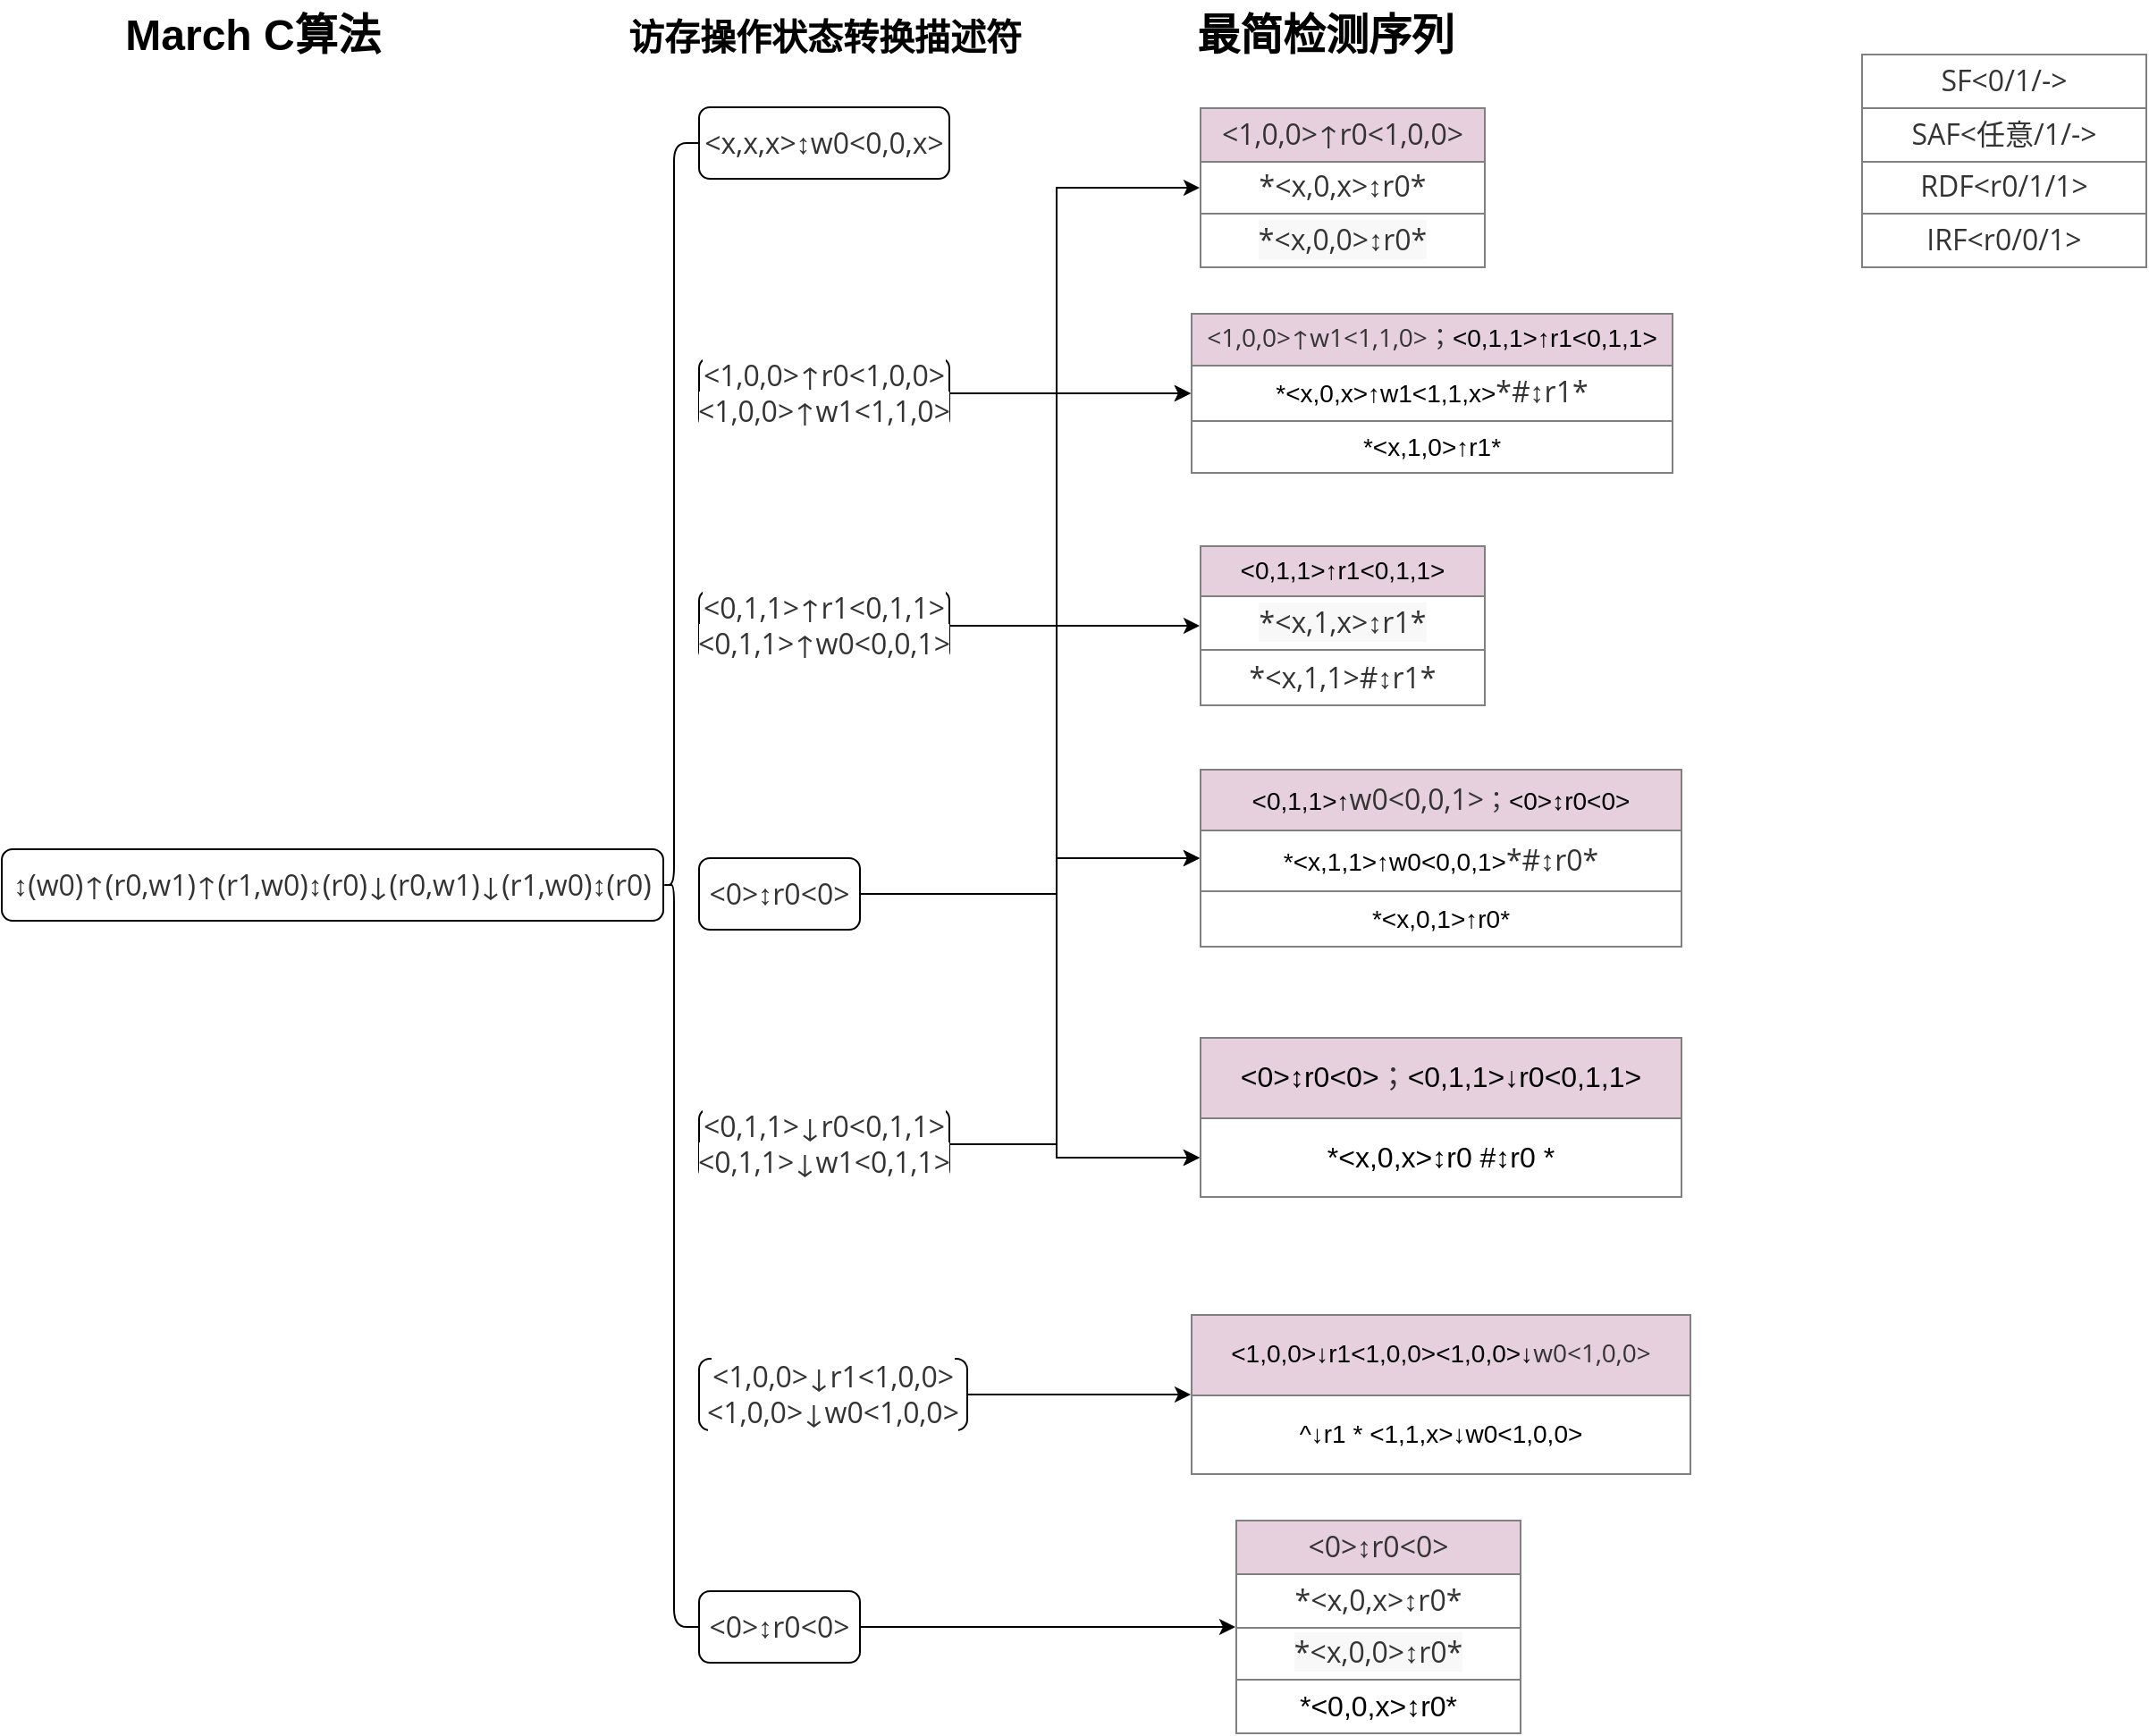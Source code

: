 <mxfile version="20.2.4" type="github">
  <diagram id="gdBC5hrIDmrJ_rc8bYnI" name="第 1 页">
    <mxGraphModel dx="1422" dy="794" grid="1" gridSize="10" guides="1" tooltips="1" connect="1" arrows="1" fold="1" page="1" pageScale="1" pageWidth="827" pageHeight="1169" math="0" shadow="0">
      <root>
        <mxCell id="0" />
        <mxCell id="1" parent="0" />
        <mxCell id="TGDUGQfe8ln71xcxTlbK-26" value="&lt;table border=&quot;1&quot; width=&quot;100%&quot; height=&quot;100%&quot; cellpadding=&quot;4&quot; style=&quot;width:100%;height:100%;border-collapse:collapse;&quot;&gt;&lt;tbody&gt;&lt;tr&gt;&lt;th style=&quot;background-color: rgb(230, 208, 222);&quot; align=&quot;center&quot;&gt;&lt;span style=&quot;color: rgb(51, 51, 51); font-family: &amp;quot;Open Sans&amp;quot;, &amp;quot;Clear Sans&amp;quot;, &amp;quot;Helvetica Neue&amp;quot;, Helvetica, Arial, sans-serif; font-size: 16px; font-weight: 400; orphans: 4; text-align: left;&quot;&gt;&amp;lt;1,0,0&amp;gt;↑r0&amp;lt;1,0,0&amp;gt;&lt;/span&gt;&lt;br&gt;&lt;/th&gt;&lt;/tr&gt;&lt;tr&gt;&lt;td align=&quot;center&quot;&gt;&lt;span style=&quot;box-sizing: border-box; color: rgb(51, 51, 51); font-family: &amp;quot;Open Sans&amp;quot;, &amp;quot;Clear Sans&amp;quot;, &amp;quot;Helvetica Neue&amp;quot;, Helvetica, Arial, sans-serif; font-size: 16px; text-align: left; background-color: rgb(255, 255, 255);&quot; class=&quot;md-expand&quot;&gt;*&lt;/span&gt;&lt;span style=&quot;box-sizing: border-box; color: rgb(51, 51, 51); font-family: &amp;quot;Open Sans&amp;quot;, &amp;quot;Clear Sans&amp;quot;, &amp;quot;Helvetica Neue&amp;quot;, Helvetica, Arial, sans-serif; font-size: 16px; text-align: left; background-color: rgb(255, 255, 255);&quot; class=&quot;md-plain md-expand&quot;&gt;&amp;lt;x,0,x&amp;gt;↕r0*&lt;/span&gt;&lt;br&gt;&lt;/td&gt;&lt;/tr&gt;&lt;tr&gt;&lt;td align=&quot;center&quot;&gt;&lt;span style=&quot;box-sizing: border-box; color: rgb(51, 51, 51); font-family: &amp;quot;Open Sans&amp;quot;, &amp;quot;Clear Sans&amp;quot;, &amp;quot;Helvetica Neue&amp;quot;, Helvetica, Arial, sans-serif; font-size: 16px; text-align: left; background-color: rgb(248, 248, 248);&quot; class=&quot;md-plain md-expand&quot;&gt;*&amp;lt;x,0,0&amp;gt;↕r0&lt;/span&gt;&lt;span style=&quot;box-sizing: border-box; color: rgb(51, 51, 51); font-family: &amp;quot;Open Sans&amp;quot;, &amp;quot;Clear Sans&amp;quot;, &amp;quot;Helvetica Neue&amp;quot;, Helvetica, Arial, sans-serif; font-size: 16px; text-align: left; background-color: rgb(248, 248, 248);&quot; class=&quot;md-expand&quot;&gt;*&lt;/span&gt;&lt;br&gt;&lt;/td&gt;&lt;/tr&gt;&lt;/tbody&gt;&lt;/table&gt;" style="text;html=1;strokeColor=none;fillColor=none;overflow=fill;rounded=1;glass=0;" vertex="1" parent="1">
          <mxGeometry x="680" y="100" width="160" height="90" as="geometry" />
        </mxCell>
        <mxCell id="TGDUGQfe8ln71xcxTlbK-32" value="&lt;table border=&quot;1&quot; width=&quot;100%&quot; height=&quot;100%&quot; cellpadding=&quot;4&quot; style=&quot;width: 100%; height: 100%; border-collapse: collapse; font-size: 14px;&quot;&gt;&lt;tbody&gt;&lt;tr&gt;&lt;th style=&quot;background-color: rgb(230, 208, 222);&quot; align=&quot;center&quot;&gt;&lt;font style=&quot;font-size: 14px;&quot;&gt;&lt;span style=&quot;font-weight: 400; color: rgb(51, 51, 51); font-family: &amp;quot;Open Sans&amp;quot;, &amp;quot;Clear Sans&amp;quot;, &amp;quot;Helvetica Neue&amp;quot;, Helvetica, Arial, sans-serif; orphans: 4; text-align: left;&quot;&gt;&amp;lt;1,0,0&amp;gt;↑&lt;/span&gt;&lt;span style=&quot;font-weight: 400; color: rgb(51, 51, 51); font-family: &amp;quot;Open Sans&amp;quot;, &amp;quot;Clear Sans&amp;quot;, &amp;quot;Helvetica Neue&amp;quot;, Helvetica, Arial, sans-serif; orphans: 4; text-align: left;&quot;&gt;w1&amp;lt;1,1,0&amp;gt;；&lt;/span&gt;&lt;span style=&quot;font-weight: normal;&quot;&gt;&amp;lt;0,1,1&amp;gt;↑r1&amp;lt;0,1,1&amp;gt;&lt;/span&gt;&lt;/font&gt;&lt;br&gt;&lt;/th&gt;&lt;/tr&gt;&lt;tr&gt;&lt;td align=&quot;center&quot;&gt;*&amp;lt;x,0,x&amp;gt;↑w1&amp;lt;1,1,x&amp;gt;&lt;span style=&quot;box-sizing: border-box; color: rgb(51, 51, 51); font-family: &amp;quot;Open Sans&amp;quot;, &amp;quot;Clear Sans&amp;quot;, &amp;quot;Helvetica Neue&amp;quot;, Helvetica, Arial, sans-serif; font-size: 16px; text-align: left; background-color: rgb(255, 255, 255);&quot;&gt;*&lt;/span&gt;&lt;span style=&quot;box-sizing: border-box; color: rgb(51, 51, 51); font-family: &amp;quot;Open Sans&amp;quot;, &amp;quot;Clear Sans&amp;quot;, &amp;quot;Helvetica Neue&amp;quot;, Helvetica, Arial, sans-serif; font-size: 16px; text-align: left; background-color: rgb(255, 255, 255);&quot; class=&quot;md-plain&quot;&gt;#↕r1&lt;/span&gt;&lt;span style=&quot;box-sizing: border-box; color: rgb(51, 51, 51); font-family: &amp;quot;Open Sans&amp;quot;, &amp;quot;Clear Sans&amp;quot;, &amp;quot;Helvetica Neue&amp;quot;, Helvetica, Arial, sans-serif; font-size: 16px; text-align: left; background-color: rgb(255, 255, 255);&quot; class=&quot;&quot;&gt;*&lt;/span&gt;&lt;b&gt;&lt;br&gt;&lt;/b&gt;&lt;/td&gt;&lt;/tr&gt;&lt;tr&gt;&lt;td style=&quot;text-align: center;&quot;&gt;*&amp;lt;x,1,0&amp;gt;↑r1*&lt;br&gt;&lt;/td&gt;&lt;/tr&gt;&lt;/tbody&gt;&lt;/table&gt;" style="text;html=1;strokeColor=none;fillColor=none;overflow=fill;rounded=1;glass=0;arcSize=27;" vertex="1" parent="1">
          <mxGeometry x="675" y="215" width="270" height="90" as="geometry" />
        </mxCell>
        <mxCell id="TGDUGQfe8ln71xcxTlbK-35" value="&lt;table border=&quot;1&quot; width=&quot;100%&quot; height=&quot;100%&quot; cellpadding=&quot;4&quot; style=&quot;width:100%;height:100%;border-collapse:collapse;&quot;&gt;&lt;tbody&gt;&lt;tr&gt;&lt;th style=&quot;background-color: rgb(230, 208, 222);&quot; align=&quot;center&quot;&gt;&lt;span style=&quot;font-weight: normal;&quot;&gt;&lt;font style=&quot;font-size: 14px;&quot;&gt;&amp;lt;0,1,1&amp;gt;↑r1&amp;lt;0,1,1&amp;gt;&lt;/font&gt;&lt;/span&gt;&lt;br&gt;&lt;/th&gt;&lt;/tr&gt;&lt;tr&gt;&lt;td align=&quot;center&quot;&gt;&lt;span style=&quot;box-sizing: border-box; color: rgb(51, 51, 51); font-family: &amp;quot;Open Sans&amp;quot;, &amp;quot;Clear Sans&amp;quot;, &amp;quot;Helvetica Neue&amp;quot;, Helvetica, Arial, sans-serif; font-size: 16px; text-align: left; background-color: rgb(248, 248, 248);&quot; class=&quot;md-plain md-expand&quot;&gt;*&amp;lt;x,1,x&amp;gt;↕r1&lt;/span&gt;&lt;span style=&quot;box-sizing: border-box; color: rgb(51, 51, 51); font-family: &amp;quot;Open Sans&amp;quot;, &amp;quot;Clear Sans&amp;quot;, &amp;quot;Helvetica Neue&amp;quot;, Helvetica, Arial, sans-serif; font-size: 16px; text-align: left; background-color: rgb(248, 248, 248);&quot; class=&quot;md-expand&quot;&gt;*&lt;/span&gt;&lt;br&gt;&lt;/td&gt;&lt;/tr&gt;&lt;tr&gt;&lt;td align=&quot;center&quot;&gt;&lt;span style=&quot;box-sizing: border-box; color: rgb(51, 51, 51); font-family: &amp;quot;Open Sans&amp;quot;, &amp;quot;Clear Sans&amp;quot;, &amp;quot;Helvetica Neue&amp;quot;, Helvetica, Arial, sans-serif; font-size: 16px; text-align: left; background-color: rgb(255, 255, 255);&quot; class=&quot;md-plain md-expand&quot;&gt;*&amp;lt;x,1,1&amp;gt;#↕r1&lt;/span&gt;&lt;span style=&quot;box-sizing: border-box; color: rgb(51, 51, 51); font-family: &amp;quot;Open Sans&amp;quot;, &amp;quot;Clear Sans&amp;quot;, &amp;quot;Helvetica Neue&amp;quot;, Helvetica, Arial, sans-serif; font-size: 16px; text-align: left; background-color: rgb(255, 255, 255);&quot; class=&quot;md-expand&quot;&gt;*&lt;/span&gt;&lt;br&gt;&lt;/td&gt;&lt;/tr&gt;&lt;/tbody&gt;&lt;/table&gt;" style="text;html=1;strokeColor=none;fillColor=none;overflow=fill;rounded=1;glass=0;" vertex="1" parent="1">
          <mxGeometry x="680" y="345" width="160" height="90" as="geometry" />
        </mxCell>
        <mxCell id="TGDUGQfe8ln71xcxTlbK-36" value="&lt;table border=&quot;1&quot; width=&quot;100%&quot; height=&quot;100%&quot; cellpadding=&quot;4&quot; style=&quot;width:100%;height:100%;border-collapse:collapse;&quot;&gt;&lt;tbody&gt;&lt;tr&gt;&lt;th style=&quot;background-color: rgb(230, 208, 222);&quot; align=&quot;center&quot;&gt;&lt;span style=&quot;color: rgb(51, 51, 51); font-family: &amp;quot;Open Sans&amp;quot;, &amp;quot;Clear Sans&amp;quot;, &amp;quot;Helvetica Neue&amp;quot;, Helvetica, Arial, sans-serif; font-size: 16px; font-weight: 400; orphans: 4; text-align: left;&quot;&gt;&amp;lt;0&amp;gt;↕r0&amp;lt;0&amp;gt;&lt;/span&gt;&lt;br&gt;&lt;/th&gt;&lt;/tr&gt;&lt;tr&gt;&lt;td align=&quot;center&quot;&gt;&lt;span style=&quot;box-sizing: border-box; color: rgb(51, 51, 51); font-family: &amp;quot;Open Sans&amp;quot;, &amp;quot;Clear Sans&amp;quot;, &amp;quot;Helvetica Neue&amp;quot;, Helvetica, Arial, sans-serif; font-size: 16px; text-align: left; background-color: rgb(255, 255, 255);&quot; class=&quot;md-expand&quot;&gt;*&lt;/span&gt;&lt;span style=&quot;box-sizing: border-box; color: rgb(51, 51, 51); font-family: &amp;quot;Open Sans&amp;quot;, &amp;quot;Clear Sans&amp;quot;, &amp;quot;Helvetica Neue&amp;quot;, Helvetica, Arial, sans-serif; font-size: 16px; text-align: left; background-color: rgb(255, 255, 255);&quot; class=&quot;md-plain md-expand&quot;&gt;&amp;lt;x,0,x&amp;gt;↕r0*&lt;/span&gt;&lt;br&gt;&lt;/td&gt;&lt;/tr&gt;&lt;tr&gt;&lt;td align=&quot;center&quot;&gt;&lt;span style=&quot;box-sizing: border-box; color: rgb(51, 51, 51); font-family: &amp;quot;Open Sans&amp;quot;, &amp;quot;Clear Sans&amp;quot;, &amp;quot;Helvetica Neue&amp;quot;, Helvetica, Arial, sans-serif; font-size: 16px; text-align: left; background-color: rgb(248, 248, 248);&quot; class=&quot;md-plain md-expand&quot;&gt;*&amp;lt;x,0,0&amp;gt;↕r0&lt;/span&gt;&lt;span style=&quot;box-sizing: border-box; color: rgb(51, 51, 51); font-family: &amp;quot;Open Sans&amp;quot;, &amp;quot;Clear Sans&amp;quot;, &amp;quot;Helvetica Neue&amp;quot;, Helvetica, Arial, sans-serif; font-size: 16px; text-align: left; background-color: rgb(248, 248, 248);&quot; class=&quot;md-expand&quot;&gt;*&lt;/span&gt;&lt;br&gt;&lt;/td&gt;&lt;/tr&gt;&lt;tr&gt;&lt;td style=&quot;text-align: center;&quot;&gt;&lt;font style=&quot;font-size: 16px;&quot;&gt;*&amp;lt;0,0,x&amp;gt;↕r0*&lt;/font&gt;&lt;br&gt;&lt;/td&gt;&lt;/tr&gt;&lt;/tbody&gt;&lt;/table&gt;" style="text;html=1;strokeColor=none;fillColor=none;overflow=fill;rounded=1;glass=0;arcSize=24;" vertex="1" parent="1">
          <mxGeometry x="700" y="890" width="160" height="120" as="geometry" />
        </mxCell>
        <mxCell id="TGDUGQfe8ln71xcxTlbK-37" value="&lt;table border=&quot;1&quot; width=&quot;100%&quot; height=&quot;100%&quot; cellpadding=&quot;4&quot; style=&quot;width: 100%; height: 100%; border-collapse: collapse; font-size: 14px;&quot;&gt;&lt;tbody&gt;&lt;tr&gt;&lt;th style=&quot;background-color: rgb(230, 208, 222);&quot; align=&quot;center&quot;&gt;&lt;font style=&quot;font-size: 14px;&quot;&gt;&lt;span style=&quot;font-weight: normal;&quot;&gt;&amp;lt;0,1,1&amp;gt;↑&lt;span style=&quot;color: rgb(51, 51, 51); font-family: &amp;quot;Open Sans&amp;quot;, &amp;quot;Clear Sans&amp;quot;, &amp;quot;Helvetica Neue&amp;quot;, Helvetica, Arial, sans-serif; font-size: 16px; orphans: 4; text-align: left;&quot;&gt;w0&amp;lt;0,0,1&amp;gt;&lt;/span&gt;&lt;/span&gt;&lt;span style=&quot;font-weight: 400; color: rgb(51, 51, 51); font-family: &amp;quot;Open Sans&amp;quot;, &amp;quot;Clear Sans&amp;quot;, &amp;quot;Helvetica Neue&amp;quot;, Helvetica, Arial, sans-serif; orphans: 4; text-align: left;&quot;&gt;；&lt;/span&gt;&lt;/font&gt;&lt;span style=&quot;font-weight: normal;&quot;&gt;&amp;lt;0&amp;gt;↕r0&amp;lt;0&amp;gt;&lt;/span&gt;&lt;br&gt;&lt;/th&gt;&lt;/tr&gt;&lt;tr&gt;&lt;td align=&quot;center&quot;&gt;*&amp;lt;x,1,1&amp;gt;↑w0&amp;lt;0,0,1&amp;gt;&lt;span style=&quot;box-sizing: border-box; color: rgb(51, 51, 51); font-family: &amp;quot;Open Sans&amp;quot;, &amp;quot;Clear Sans&amp;quot;, &amp;quot;Helvetica Neue&amp;quot;, Helvetica, Arial, sans-serif; font-size: 16px; text-align: left; background-color: rgb(255, 255, 255);&quot;&gt;*&lt;/span&gt;&lt;span style=&quot;box-sizing: border-box; color: rgb(51, 51, 51); font-family: &amp;quot;Open Sans&amp;quot;, &amp;quot;Clear Sans&amp;quot;, &amp;quot;Helvetica Neue&amp;quot;, Helvetica, Arial, sans-serif; font-size: 16px; text-align: left; background-color: rgb(255, 255, 255);&quot; class=&quot;md-plain&quot;&gt;#↕r0&lt;/span&gt;&lt;span style=&quot;box-sizing: border-box; color: rgb(51, 51, 51); font-family: &amp;quot;Open Sans&amp;quot;, &amp;quot;Clear Sans&amp;quot;, &amp;quot;Helvetica Neue&amp;quot;, Helvetica, Arial, sans-serif; font-size: 16px; text-align: left; background-color: rgb(255, 255, 255);&quot;&gt;*&lt;/span&gt;&lt;b&gt;&lt;br&gt;&lt;/b&gt;&lt;/td&gt;&lt;/tr&gt;&lt;tr&gt;&lt;td style=&quot;text-align: center;&quot;&gt;*&amp;lt;x,0,1&amp;gt;↑r0*&lt;br&gt;&lt;/td&gt;&lt;/tr&gt;&lt;/tbody&gt;&lt;/table&gt;" style="text;html=1;strokeColor=none;fillColor=none;overflow=fill;rounded=1;glass=0;arcSize=27;" vertex="1" parent="1">
          <mxGeometry x="680" y="470" width="270" height="100" as="geometry" />
        </mxCell>
        <mxCell id="TGDUGQfe8ln71xcxTlbK-38" value="&lt;table border=&quot;1&quot; width=&quot;100%&quot; height=&quot;100%&quot; cellpadding=&quot;4&quot; style=&quot;width: 100%; height: 100%; border-collapse: collapse; font-size: 14px;&quot;&gt;&lt;tbody&gt;&lt;tr style=&quot;font-size: 16px;&quot;&gt;&lt;th style=&quot;background-color: rgb(230, 208, 222);&quot; align=&quot;center&quot;&gt;&lt;span style=&quot;font-weight: normal;&quot;&gt;&lt;font style=&quot;font-size: 16px;&quot;&gt;&amp;lt;0&amp;gt;↕r0&amp;lt;0&amp;gt;&lt;span style=&quot;color: rgb(51, 51, 51); font-family: &amp;quot;Open Sans&amp;quot;, &amp;quot;Clear Sans&amp;quot;, &amp;quot;Helvetica Neue&amp;quot;, Helvetica, Arial, sans-serif; orphans: 4; text-align: left;&quot;&gt;；&lt;/span&gt;&lt;/font&gt;&amp;lt;0,1,1&amp;gt;↓r0&amp;lt;0,1,1&amp;gt;&lt;/span&gt;&lt;br&gt;&lt;/th&gt;&lt;/tr&gt;&lt;tr&gt;&lt;td align=&quot;center&quot;&gt;&lt;font style=&quot;font-size: 16px;&quot;&gt;*&amp;lt;x,0,x&amp;gt;↕r0 #↕r0 *&lt;/font&gt;&lt;br&gt;&lt;/td&gt;&lt;/tr&gt;&lt;/tbody&gt;&lt;/table&gt;" style="text;html=1;strokeColor=none;fillColor=none;overflow=fill;rounded=1;glass=0;arcSize=27;" vertex="1" parent="1">
          <mxGeometry x="680" y="620" width="270" height="90" as="geometry" />
        </mxCell>
        <mxCell id="TGDUGQfe8ln71xcxTlbK-39" value="&lt;table border=&quot;1&quot; width=&quot;100%&quot; height=&quot;100%&quot; cellpadding=&quot;4&quot; style=&quot;width: 100%; height: 100%; border-collapse: collapse; font-size: 14px;&quot;&gt;&lt;tbody&gt;&lt;tr&gt;&lt;th style=&quot;background-color: rgb(230, 208, 222);&quot; align=&quot;center&quot;&gt;&lt;span style=&quot;font-weight: normal;&quot;&gt;&lt;font style=&quot;font-size: 14px;&quot;&gt;&amp;lt;1,0,0&amp;gt;↓r1&amp;lt;1,0,0&amp;gt;&lt;/font&gt;&amp;lt;1,0,0&amp;gt;↓&lt;span style=&quot;font-family: &amp;quot;Open Sans&amp;quot;, &amp;quot;Clear Sans&amp;quot;, &amp;quot;Helvetica Neue&amp;quot;, Helvetica, Arial, sans-serif; orphans: 4; text-align: left; color: rgb(51, 51, 51);&quot;&gt;w0&amp;lt;1,0,0&amp;gt;&lt;/span&gt;&lt;/span&gt;&lt;br&gt;&lt;/th&gt;&lt;/tr&gt;&lt;tr&gt;&lt;td align=&quot;center&quot;&gt;^↓r1 * &amp;lt;1,1,x&amp;gt;↓w0&amp;lt;1,0,0&amp;gt;&lt;b&gt;&lt;br&gt;&lt;/b&gt;&lt;/td&gt;&lt;/tr&gt;&lt;/tbody&gt;&lt;/table&gt;" style="text;html=1;strokeColor=none;fillColor=none;overflow=fill;rounded=1;glass=0;arcSize=27;" vertex="1" parent="1">
          <mxGeometry x="675" y="775" width="280" height="90" as="geometry" />
        </mxCell>
        <mxCell id="TGDUGQfe8ln71xcxTlbK-40" value="&lt;span style=&quot;color: rgb(51, 51, 51); font-family: &amp;quot;Open Sans&amp;quot;, &amp;quot;Clear Sans&amp;quot;, &amp;quot;Helvetica Neue&amp;quot;, Helvetica, Arial, sans-serif; font-size: 16px; orphans: 4; text-align: left; background-color: rgb(255, 255, 255);&quot;&gt;↕(w0)↑(r0,w1)↑(r1,w0)↕(r0)↓(r0,w1)↓(r1,w0)↕(r0)&lt;/span&gt;" style="rounded=1;whiteSpace=wrap;html=1;glass=0;" vertex="1" parent="1">
          <mxGeometry x="10" y="515" width="370" height="40" as="geometry" />
        </mxCell>
        <mxCell id="TGDUGQfe8ln71xcxTlbK-41" value="" style="shape=curlyBracket;whiteSpace=wrap;html=1;rounded=1;glass=0;labelBackgroundColor=#E6D0DE;fontSize=14;fontColor=#E6D0DE;size=0.3;" vertex="1" parent="1">
          <mxGeometry x="380" y="120" width="20" height="830" as="geometry" />
        </mxCell>
        <mxCell id="TGDUGQfe8ln71xcxTlbK-43" value="&lt;span style=&quot;color: rgb(51, 51, 51); font-family: &amp;quot;Open Sans&amp;quot;, &amp;quot;Clear Sans&amp;quot;, &amp;quot;Helvetica Neue&amp;quot;, Helvetica, Arial, sans-serif; font-size: 16px; orphans: 4; text-align: left; background-color: rgb(255, 255, 255);&quot;&gt;&amp;lt;x,x,x&amp;gt;↕w0&amp;lt;0,0,x&amp;gt;&lt;/span&gt;" style="rounded=1;whiteSpace=wrap;html=1;glass=0;" vertex="1" parent="1">
          <mxGeometry x="400" y="100" width="140" height="40" as="geometry" />
        </mxCell>
        <mxCell id="TGDUGQfe8ln71xcxTlbK-65" style="edgeStyle=orthogonalEdgeStyle;rounded=0;orthogonalLoop=1;jettySize=auto;html=1;exitX=1;exitY=0.5;exitDx=0;exitDy=0;entryX=0;entryY=0.5;entryDx=0;entryDy=0;fontSize=14;fontColor=#E6D0DE;" edge="1" parent="1" source="TGDUGQfe8ln71xcxTlbK-44" target="TGDUGQfe8ln71xcxTlbK-26">
          <mxGeometry relative="1" as="geometry">
            <Array as="points">
              <mxPoint x="600" y="260" />
              <mxPoint x="600" y="145" />
            </Array>
          </mxGeometry>
        </mxCell>
        <mxCell id="TGDUGQfe8ln71xcxTlbK-66" style="edgeStyle=orthogonalEdgeStyle;rounded=0;orthogonalLoop=1;jettySize=auto;html=1;exitX=1;exitY=0.5;exitDx=0;exitDy=0;entryX=0;entryY=0.5;entryDx=0;entryDy=0;fontSize=14;fontColor=#E6D0DE;" edge="1" parent="1" source="TGDUGQfe8ln71xcxTlbK-44" target="TGDUGQfe8ln71xcxTlbK-32">
          <mxGeometry relative="1" as="geometry" />
        </mxCell>
        <mxCell id="TGDUGQfe8ln71xcxTlbK-44" value="&lt;span style=&quot;color: rgb(51, 51, 51); font-family: &amp;quot;Open Sans&amp;quot;, &amp;quot;Clear Sans&amp;quot;, &amp;quot;Helvetica Neue&amp;quot;, Helvetica, Arial, sans-serif; font-size: 16px; orphans: 4; text-align: left; background-color: rgb(255, 255, 255);&quot;&gt;&amp;lt;1,0,0&amp;gt;↑r0&amp;lt;1,0,0&amp;gt;&lt;br&gt;&lt;/span&gt;&lt;span style=&quot;color: rgb(51, 51, 51); font-family: &amp;quot;Open Sans&amp;quot;, &amp;quot;Clear Sans&amp;quot;, &amp;quot;Helvetica Neue&amp;quot;, Helvetica, Arial, sans-serif; font-size: 16px; orphans: 4; text-align: left; background-color: rgb(255, 255, 255);&quot;&gt;&amp;lt;1,0,0&amp;gt;↑&lt;/span&gt;&lt;span style=&quot;color: rgb(51, 51, 51); font-family: &amp;quot;Open Sans&amp;quot;, &amp;quot;Clear Sans&amp;quot;, &amp;quot;Helvetica Neue&amp;quot;, Helvetica, Arial, sans-serif; font-size: 16px; orphans: 4; text-align: left; background-color: rgb(255, 255, 255);&quot;&gt;w1&amp;lt;1,1,0&amp;gt;&lt;/span&gt;" style="rounded=1;whiteSpace=wrap;html=1;glass=0;" vertex="1" parent="1">
          <mxGeometry x="400" y="240" width="140" height="40" as="geometry" />
        </mxCell>
        <mxCell id="TGDUGQfe8ln71xcxTlbK-67" style="edgeStyle=orthogonalEdgeStyle;rounded=0;orthogonalLoop=1;jettySize=auto;html=1;exitX=1;exitY=0.5;exitDx=0;exitDy=0;entryX=0;entryY=0.5;entryDx=0;entryDy=0;fontSize=14;fontColor=#E6D0DE;" edge="1" parent="1" source="TGDUGQfe8ln71xcxTlbK-45" target="TGDUGQfe8ln71xcxTlbK-32">
          <mxGeometry relative="1" as="geometry">
            <Array as="points">
              <mxPoint x="600" y="390" />
              <mxPoint x="600" y="260" />
            </Array>
          </mxGeometry>
        </mxCell>
        <mxCell id="TGDUGQfe8ln71xcxTlbK-68" style="edgeStyle=orthogonalEdgeStyle;rounded=0;orthogonalLoop=1;jettySize=auto;html=1;exitX=1;exitY=0.5;exitDx=0;exitDy=0;entryX=0;entryY=0.5;entryDx=0;entryDy=0;fontSize=14;fontColor=#E6D0DE;" edge="1" parent="1" source="TGDUGQfe8ln71xcxTlbK-45" target="TGDUGQfe8ln71xcxTlbK-35">
          <mxGeometry relative="1" as="geometry" />
        </mxCell>
        <mxCell id="TGDUGQfe8ln71xcxTlbK-69" style="edgeStyle=orthogonalEdgeStyle;rounded=0;orthogonalLoop=1;jettySize=auto;html=1;exitX=1;exitY=0.5;exitDx=0;exitDy=0;entryX=0;entryY=0.5;entryDx=0;entryDy=0;fontSize=14;fontColor=#E6D0DE;" edge="1" parent="1" source="TGDUGQfe8ln71xcxTlbK-45" target="TGDUGQfe8ln71xcxTlbK-37">
          <mxGeometry relative="1" as="geometry">
            <Array as="points">
              <mxPoint x="600" y="390" />
              <mxPoint x="600" y="520" />
            </Array>
          </mxGeometry>
        </mxCell>
        <mxCell id="TGDUGQfe8ln71xcxTlbK-45" value="&lt;span style=&quot;color: rgb(51, 51, 51); font-family: &amp;quot;Open Sans&amp;quot;, &amp;quot;Clear Sans&amp;quot;, &amp;quot;Helvetica Neue&amp;quot;, Helvetica, Arial, sans-serif; font-size: 16px; orphans: 4; text-align: left; background-color: rgb(255, 255, 255);&quot;&gt;&amp;lt;0,1,1&amp;gt;↑r1&amp;lt;0,1,1&amp;gt;&lt;br&gt;&lt;/span&gt;&lt;span style=&quot;color: rgb(51, 51, 51); font-family: &amp;quot;Open Sans&amp;quot;, &amp;quot;Clear Sans&amp;quot;, &amp;quot;Helvetica Neue&amp;quot;, Helvetica, Arial, sans-serif; font-size: 16px; orphans: 4; text-align: left; background-color: rgb(255, 255, 255);&quot;&gt;&amp;lt;0,1,1&amp;gt;↑&lt;/span&gt;&lt;span style=&quot;color: rgb(51, 51, 51); font-family: &amp;quot;Open Sans&amp;quot;, &amp;quot;Clear Sans&amp;quot;, &amp;quot;Helvetica Neue&amp;quot;, Helvetica, Arial, sans-serif; font-size: 16px; orphans: 4; text-align: left; background-color: rgb(255, 255, 255);&quot;&gt;w0&amp;lt;0,0,1&amp;gt;&lt;/span&gt;" style="rounded=1;whiteSpace=wrap;html=1;glass=0;" vertex="1" parent="1">
          <mxGeometry x="400" y="370" width="140" height="40" as="geometry" />
        </mxCell>
        <mxCell id="TGDUGQfe8ln71xcxTlbK-70" style="edgeStyle=orthogonalEdgeStyle;rounded=0;orthogonalLoop=1;jettySize=auto;html=1;exitX=1;exitY=0.5;exitDx=0;exitDy=0;entryX=0;entryY=0.5;entryDx=0;entryDy=0;fontSize=14;fontColor=#E6D0DE;" edge="1" parent="1" source="TGDUGQfe8ln71xcxTlbK-46" target="TGDUGQfe8ln71xcxTlbK-37">
          <mxGeometry relative="1" as="geometry">
            <Array as="points">
              <mxPoint x="600" y="540" />
              <mxPoint x="600" y="520" />
            </Array>
          </mxGeometry>
        </mxCell>
        <mxCell id="TGDUGQfe8ln71xcxTlbK-71" style="edgeStyle=orthogonalEdgeStyle;rounded=0;orthogonalLoop=1;jettySize=auto;html=1;exitX=1;exitY=0.5;exitDx=0;exitDy=0;entryX=0;entryY=0.75;entryDx=0;entryDy=0;fontSize=14;fontColor=#E6D0DE;" edge="1" parent="1" source="TGDUGQfe8ln71xcxTlbK-46" target="TGDUGQfe8ln71xcxTlbK-38">
          <mxGeometry relative="1" as="geometry">
            <Array as="points">
              <mxPoint x="600" y="540" />
              <mxPoint x="600" y="688" />
            </Array>
          </mxGeometry>
        </mxCell>
        <mxCell id="TGDUGQfe8ln71xcxTlbK-46" value="&lt;span style=&quot;color: rgb(51, 51, 51); font-family: &amp;quot;Open Sans&amp;quot;, &amp;quot;Clear Sans&amp;quot;, &amp;quot;Helvetica Neue&amp;quot;, Helvetica, Arial, sans-serif; font-size: 16px; orphans: 4; text-align: left; background-color: rgb(255, 255, 255);&quot;&gt;&amp;lt;0&amp;gt;↕r0&amp;lt;0&amp;gt;&lt;/span&gt;" style="rounded=1;whiteSpace=wrap;html=1;glass=0;" vertex="1" parent="1">
          <mxGeometry x="400" y="520" width="90" height="40" as="geometry" />
        </mxCell>
        <mxCell id="TGDUGQfe8ln71xcxTlbK-72" style="edgeStyle=orthogonalEdgeStyle;rounded=0;orthogonalLoop=1;jettySize=auto;html=1;exitX=1;exitY=0.5;exitDx=0;exitDy=0;entryX=0;entryY=0.75;entryDx=0;entryDy=0;fontSize=14;fontColor=#E6D0DE;" edge="1" parent="1" source="TGDUGQfe8ln71xcxTlbK-47" target="TGDUGQfe8ln71xcxTlbK-38">
          <mxGeometry relative="1" as="geometry">
            <Array as="points">
              <mxPoint x="600" y="680" />
              <mxPoint x="600" y="688" />
            </Array>
          </mxGeometry>
        </mxCell>
        <mxCell id="TGDUGQfe8ln71xcxTlbK-47" value="&lt;span style=&quot;color: rgb(51, 51, 51); font-family: &amp;quot;Open Sans&amp;quot;, &amp;quot;Clear Sans&amp;quot;, &amp;quot;Helvetica Neue&amp;quot;, Helvetica, Arial, sans-serif; font-size: 16px; orphans: 4; text-align: left; background-color: rgb(255, 255, 255);&quot;&gt;&amp;lt;0,1,1&amp;gt;↓r0&amp;lt;0,1,1&amp;gt;&lt;br&gt;&lt;/span&gt;&lt;span style=&quot;color: rgb(51, 51, 51); font-family: &amp;quot;Open Sans&amp;quot;, &amp;quot;Clear Sans&amp;quot;, &amp;quot;Helvetica Neue&amp;quot;, Helvetica, Arial, sans-serif; font-size: 16px; orphans: 4; text-align: left; background-color: rgb(255, 255, 255);&quot;&gt;&amp;lt;0,1,1&amp;gt;↓&lt;/span&gt;&lt;span style=&quot;color: rgb(51, 51, 51); font-family: &amp;quot;Open Sans&amp;quot;, &amp;quot;Clear Sans&amp;quot;, &amp;quot;Helvetica Neue&amp;quot;, Helvetica, Arial, sans-serif; font-size: 16px; orphans: 4; text-align: left; background-color: rgb(255, 255, 255);&quot;&gt;w1&amp;lt;0,1,1&amp;gt;&lt;/span&gt;" style="rounded=1;whiteSpace=wrap;html=1;glass=0;" vertex="1" parent="1">
          <mxGeometry x="400" y="660" width="140" height="40" as="geometry" />
        </mxCell>
        <mxCell id="TGDUGQfe8ln71xcxTlbK-73" style="edgeStyle=orthogonalEdgeStyle;rounded=0;orthogonalLoop=1;jettySize=auto;html=1;exitX=1;exitY=0.5;exitDx=0;exitDy=0;entryX=0;entryY=0.5;entryDx=0;entryDy=0;fontSize=14;fontColor=#E6D0DE;" edge="1" parent="1" source="TGDUGQfe8ln71xcxTlbK-48" target="TGDUGQfe8ln71xcxTlbK-39">
          <mxGeometry relative="1" as="geometry" />
        </mxCell>
        <mxCell id="TGDUGQfe8ln71xcxTlbK-48" value="&lt;span style=&quot;color: rgb(51, 51, 51); font-family: &amp;quot;Open Sans&amp;quot;, &amp;quot;Clear Sans&amp;quot;, &amp;quot;Helvetica Neue&amp;quot;, Helvetica, Arial, sans-serif; font-size: 16px; orphans: 4; text-align: left; background-color: rgb(255, 255, 255);&quot;&gt;&amp;lt;1,0,0&amp;gt;↓r1&amp;lt;1,0,0&amp;gt;&lt;br&gt;&lt;/span&gt;&lt;span style=&quot;color: rgb(51, 51, 51); font-family: &amp;quot;Open Sans&amp;quot;, &amp;quot;Clear Sans&amp;quot;, &amp;quot;Helvetica Neue&amp;quot;, Helvetica, Arial, sans-serif; font-size: 16px; orphans: 4; text-align: left; background-color: rgb(255, 255, 255);&quot;&gt;&amp;lt;1,0,0&amp;gt;↓&lt;/span&gt;&lt;span style=&quot;color: rgb(51, 51, 51); font-family: &amp;quot;Open Sans&amp;quot;, &amp;quot;Clear Sans&amp;quot;, &amp;quot;Helvetica Neue&amp;quot;, Helvetica, Arial, sans-serif; font-size: 16px; orphans: 4; text-align: left; background-color: rgb(255, 255, 255);&quot;&gt;w0&amp;lt;1,0,0&amp;gt;&lt;/span&gt;" style="rounded=1;whiteSpace=wrap;html=1;glass=0;" vertex="1" parent="1">
          <mxGeometry x="400" y="800" width="150" height="40" as="geometry" />
        </mxCell>
        <mxCell id="TGDUGQfe8ln71xcxTlbK-74" style="edgeStyle=orthogonalEdgeStyle;rounded=0;orthogonalLoop=1;jettySize=auto;html=1;exitX=1;exitY=0.5;exitDx=0;exitDy=0;entryX=0;entryY=0.5;entryDx=0;entryDy=0;fontSize=14;fontColor=#E6D0DE;" edge="1" parent="1" source="TGDUGQfe8ln71xcxTlbK-49" target="TGDUGQfe8ln71xcxTlbK-36">
          <mxGeometry relative="1" as="geometry" />
        </mxCell>
        <mxCell id="TGDUGQfe8ln71xcxTlbK-49" value="&lt;span style=&quot;color: rgb(51, 51, 51); font-family: &amp;quot;Open Sans&amp;quot;, &amp;quot;Clear Sans&amp;quot;, &amp;quot;Helvetica Neue&amp;quot;, Helvetica, Arial, sans-serif; font-size: 16px; orphans: 4; text-align: left; background-color: rgb(255, 255, 255);&quot;&gt;&amp;lt;0&amp;gt;↕r0&amp;lt;0&amp;gt;&lt;/span&gt;" style="rounded=1;whiteSpace=wrap;html=1;glass=0;" vertex="1" parent="1">
          <mxGeometry x="400" y="930" width="90" height="40" as="geometry" />
        </mxCell>
        <mxCell id="TGDUGQfe8ln71xcxTlbK-77" value="&lt;table border=&quot;1&quot; width=&quot;100%&quot; height=&quot;100%&quot; cellpadding=&quot;4&quot; style=&quot;width: 100%; height: 100%; border-collapse: collapse; background-color: rgb(255, 255, 255);&quot;&gt;&lt;tbody&gt;&lt;tr&gt;&lt;th style=&quot;&quot; align=&quot;center&quot;&gt;&lt;span style=&quot;color: rgb(51, 51, 51); font-family: &amp;quot;Open Sans&amp;quot;, &amp;quot;Clear Sans&amp;quot;, &amp;quot;Helvetica Neue&amp;quot;, Helvetica, Arial, sans-serif; font-size: 16px; font-weight: 400; text-align: left;&quot;&gt;SF&amp;lt;0/1/-&amp;gt;&lt;/span&gt;&lt;br&gt;&lt;/th&gt;&lt;/tr&gt;&lt;tr&gt;&lt;td style=&quot;&quot; align=&quot;center&quot;&gt;&lt;span style=&quot;color: rgb(51, 51, 51); font-family: &amp;quot;Open Sans&amp;quot;, &amp;quot;Clear Sans&amp;quot;, &amp;quot;Helvetica Neue&amp;quot;, Helvetica, Arial, sans-serif; font-size: 16px; text-align: left;&quot;&gt;SAF&amp;lt;任意/1/-&amp;gt;&lt;/span&gt;&lt;br&gt;&lt;/td&gt;&lt;/tr&gt;&lt;tr&gt;&lt;td style=&quot;&quot; align=&quot;center&quot;&gt;&lt;span style=&quot;color: rgb(51, 51, 51); font-family: &amp;quot;Open Sans&amp;quot;, &amp;quot;Clear Sans&amp;quot;, &amp;quot;Helvetica Neue&amp;quot;, Helvetica, Arial, sans-serif; font-size: 16px; text-align: left;&quot;&gt;RDF&amp;lt;r0/1/1&amp;gt;&lt;/span&gt;&lt;br&gt;&lt;/td&gt;&lt;/tr&gt;&lt;tr&gt;&lt;td style=&quot;text-align: center;&quot;&gt;&lt;span style=&quot;color: rgb(51, 51, 51); font-family: &amp;quot;Open Sans&amp;quot;, &amp;quot;Clear Sans&amp;quot;, &amp;quot;Helvetica Neue&amp;quot;, Helvetica, Arial, sans-serif; font-size: 16px;&quot;&gt;IRF&amp;lt;r0/0/1&amp;gt;&lt;/span&gt;&lt;br&gt;&lt;/td&gt;&lt;/tr&gt;&lt;/tbody&gt;&lt;/table&gt;" style="text;html=1;overflow=fill;rounded=1;glass=0;labelBackgroundColor=#E6D0DE;fontSize=14;" vertex="1" parent="1">
          <mxGeometry x="1050" y="70" width="160" height="120" as="geometry" />
        </mxCell>
        <mxCell id="TGDUGQfe8ln71xcxTlbK-79" value="March C算法" style="text;strokeColor=none;fillColor=none;html=1;fontSize=24;fontStyle=1;verticalAlign=middle;align=center;rounded=1;glass=0;labelBackgroundColor=#FFFFFF;fontColor=#000000;" vertex="1" parent="1">
          <mxGeometry x="100" y="40" width="100" height="40" as="geometry" />
        </mxCell>
        <mxCell id="TGDUGQfe8ln71xcxTlbK-80" value="&lt;font style=&quot;font-size: 20px;&quot;&gt;访存操作状态转换描述符&lt;/font&gt;" style="text;strokeColor=none;fillColor=none;html=1;fontSize=24;fontStyle=1;verticalAlign=middle;align=center;rounded=1;glass=0;labelBackgroundColor=#FFFFFF;fontColor=#000000;" vertex="1" parent="1">
          <mxGeometry x="400" y="40" width="140" height="40" as="geometry" />
        </mxCell>
        <mxCell id="TGDUGQfe8ln71xcxTlbK-81" value="最简检测序列" style="text;strokeColor=none;fillColor=none;html=1;fontSize=24;fontStyle=1;verticalAlign=middle;align=center;rounded=1;glass=0;labelBackgroundColor=#FFFFFF;fontColor=#000000;" vertex="1" parent="1">
          <mxGeometry x="700" y="40" width="100" height="40" as="geometry" />
        </mxCell>
      </root>
    </mxGraphModel>
  </diagram>
</mxfile>
